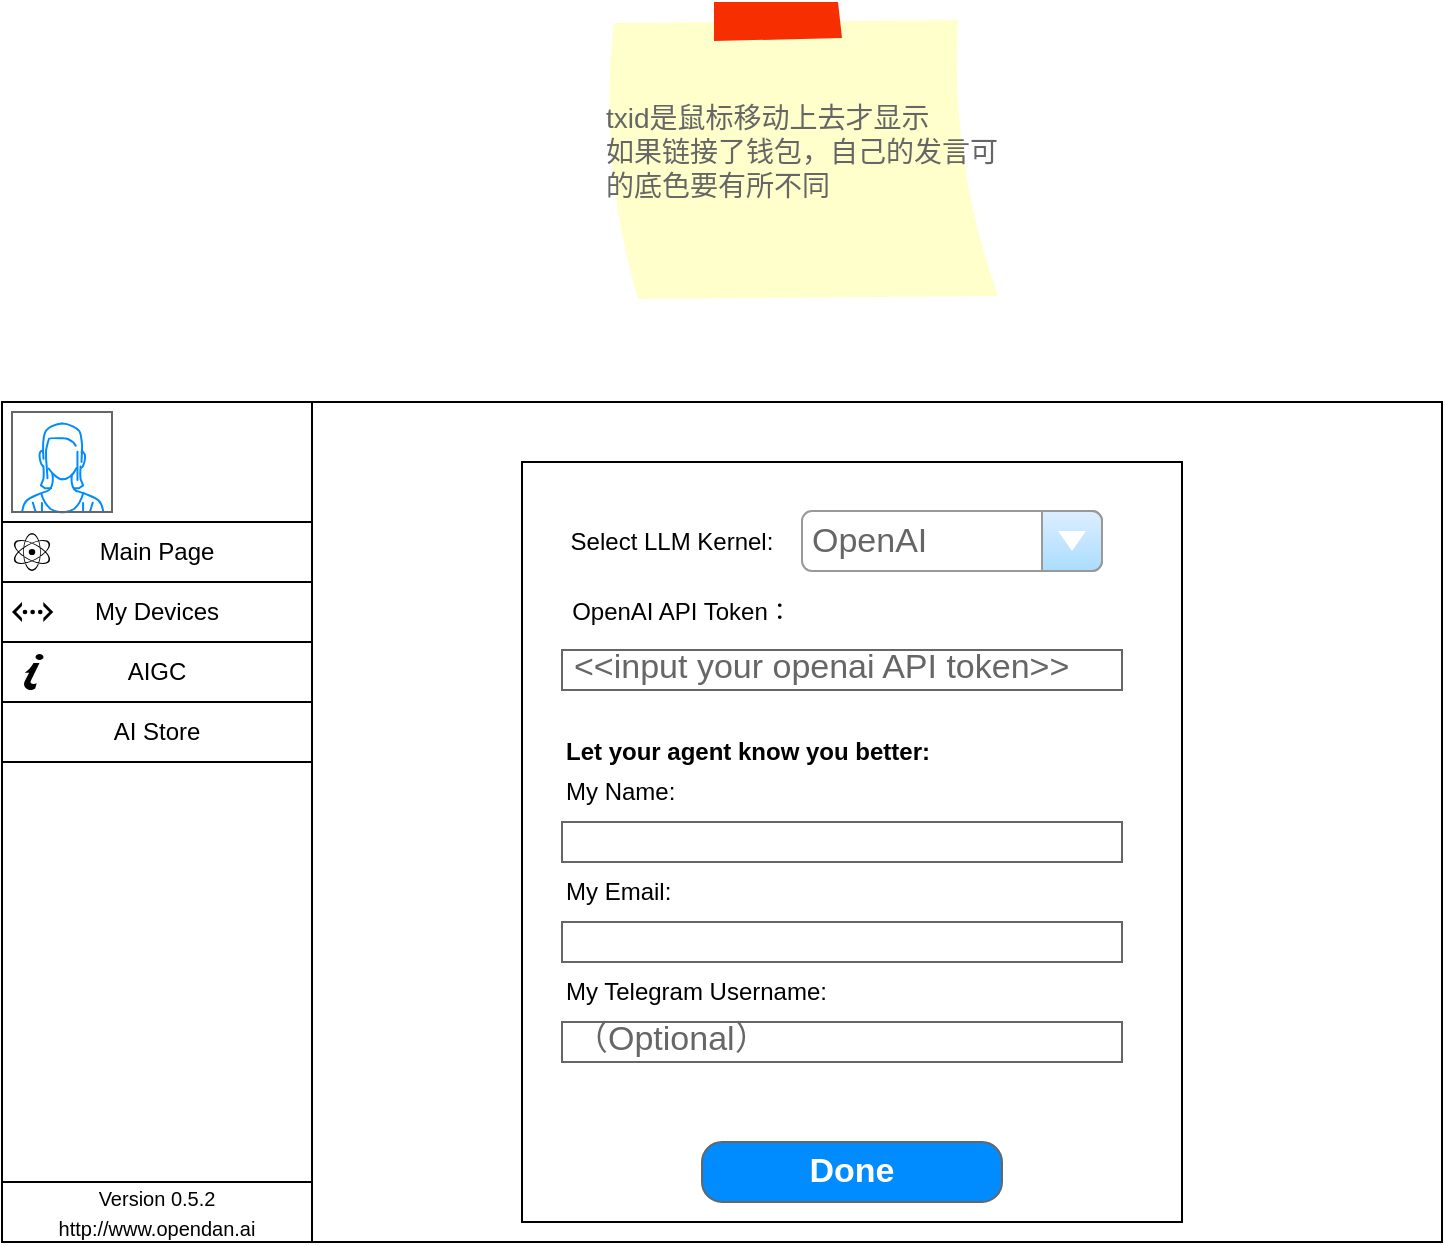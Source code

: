 <mxfile version="22.1.2" type="device" pages="8">
  <diagram name="Init" id="eZ0Fsh2vPRb0vo3J8o-a">
    <mxGraphModel dx="2046" dy="2268" grid="1" gridSize="10" guides="1" tooltips="1" connect="1" arrows="1" fold="1" page="1" pageScale="1" pageWidth="850" pageHeight="1100" math="0" shadow="0">
      <root>
        <mxCell id="0" />
        <mxCell id="1" parent="0" />
        <mxCell id="IzO59fDZ9m1edTcSyALi-20" value="" style="verticalLabelPosition=bottom;verticalAlign=top;html=1;shape=mxgraph.basic.rect;fillColor2=none;strokeWidth=1;size=20;indent=5;" parent="1" vertex="1">
          <mxGeometry x="195" y="90" width="565" height="420" as="geometry" />
        </mxCell>
        <mxCell id="KPRGaicIhTDQW55mVU-i-11" value="" style="rounded=0;whiteSpace=wrap;html=1;" parent="1" vertex="1">
          <mxGeometry x="300" y="120" width="330" height="380" as="geometry" />
        </mxCell>
        <mxCell id="IzO59fDZ9m1edTcSyALi-11" value="" style="rounded=0;whiteSpace=wrap;html=1;" parent="1" vertex="1">
          <mxGeometry x="40" y="90" width="155" height="60" as="geometry" />
        </mxCell>
        <mxCell id="IzO59fDZ9m1edTcSyALi-9" value="" style="verticalLabelPosition=bottom;shadow=0;dashed=0;align=center;html=1;verticalAlign=top;strokeWidth=1;shape=mxgraph.mockup.containers.userFemale;strokeColor=#666666;strokeColor2=#008cff;" parent="1" vertex="1">
          <mxGeometry x="45" y="95" width="50" height="50" as="geometry" />
        </mxCell>
        <mxCell id="IzO59fDZ9m1edTcSyALi-12" value="Main Page" style="rounded=0;whiteSpace=wrap;html=1;" parent="1" vertex="1">
          <mxGeometry x="40" y="150" width="155" height="30" as="geometry" />
        </mxCell>
        <mxCell id="IzO59fDZ9m1edTcSyALi-13" value="AIGC" style="rounded=0;whiteSpace=wrap;html=1;" parent="1" vertex="1">
          <mxGeometry x="40" y="210" width="155" height="30" as="geometry" />
        </mxCell>
        <mxCell id="IzO59fDZ9m1edTcSyALi-21" value="My Devices" style="rounded=0;whiteSpace=wrap;html=1;" parent="1" vertex="1">
          <mxGeometry x="40" y="180" width="155" height="30" as="geometry" />
        </mxCell>
        <mxCell id="IzO59fDZ9m1edTcSyALi-23" value="Select LLM Kernel:" style="text;html=1;strokeColor=none;fillColor=none;align=center;verticalAlign=middle;whiteSpace=wrap;rounded=0;" parent="1" vertex="1">
          <mxGeometry x="320" y="145" width="110" height="30" as="geometry" />
        </mxCell>
        <mxCell id="IzO59fDZ9m1edTcSyALi-24" value="Let your agent know you better:" style="text;html=1;strokeColor=none;fillColor=none;align=left;verticalAlign=middle;whiteSpace=wrap;rounded=0;fontStyle=1" parent="1" vertex="1">
          <mxGeometry x="320" y="250" width="200" height="30" as="geometry" />
        </mxCell>
        <mxCell id="IzO59fDZ9m1edTcSyALi-25" value="Done" style="strokeWidth=1;shadow=0;dashed=0;align=center;html=1;shape=mxgraph.mockup.buttons.button;strokeColor=#666666;fontColor=#ffffff;mainText=;buttonStyle=round;fontSize=17;fontStyle=1;fillColor=#008cff;whiteSpace=wrap;" parent="1" vertex="1">
          <mxGeometry x="390" y="460" width="150" height="30" as="geometry" />
        </mxCell>
        <mxCell id="IzO59fDZ9m1edTcSyALi-26" value="" style="rounded=0;whiteSpace=wrap;html=1;" parent="1" vertex="1">
          <mxGeometry x="40" y="240" width="155" height="270" as="geometry" />
        </mxCell>
        <mxCell id="IzO59fDZ9m1edTcSyALi-27" value="&lt;font style=&quot;font-size: 10px;&quot;&gt;Version 0.5.2&lt;br&gt;http://www.opendan.ai&lt;/font&gt;" style="rounded=0;whiteSpace=wrap;html=1;" parent="1" vertex="1">
          <mxGeometry x="40" y="480" width="155" height="30" as="geometry" />
        </mxCell>
        <mxCell id="IzO59fDZ9m1edTcSyALi-28" value="" style="shape=mxgraph.signs.science.nuclear_2;html=1;pointerEvents=1;fillColor=#000000;strokeColor=none;verticalLabelPosition=bottom;verticalAlign=top;align=center;sketch=0;" parent="1" vertex="1">
          <mxGeometry x="45" y="155.5" width="20" height="19" as="geometry" />
        </mxCell>
        <mxCell id="IzO59fDZ9m1edTcSyALi-31" value="" style="shape=mxgraph.signs.tech.ethernet;html=1;pointerEvents=1;fillColor=#000000;strokeColor=none;verticalLabelPosition=bottom;verticalAlign=top;align=center;sketch=0;" parent="1" vertex="1">
          <mxGeometry x="45" y="190" width="20.63" height="10" as="geometry" />
        </mxCell>
        <mxCell id="IzO59fDZ9m1edTcSyALi-32" value="" style="shape=mxgraph.signs.travel.information_2;html=1;pointerEvents=1;fillColor=#000000;strokeColor=none;verticalLabelPosition=bottom;verticalAlign=top;align=center;sketch=0;" parent="1" vertex="1">
          <mxGeometry x="49.9" y="216" width="10.84" height="18" as="geometry" />
        </mxCell>
        <mxCell id="l8k4_rfZMrNWla8Lv80Y-1" value="AI Store" style="rounded=0;whiteSpace=wrap;html=1;" parent="1" vertex="1">
          <mxGeometry x="40" y="240" width="155" height="30" as="geometry" />
        </mxCell>
        <mxCell id="KPRGaicIhTDQW55mVU-i-1" value="OpenAI" style="strokeWidth=1;shadow=0;dashed=0;align=center;html=1;shape=mxgraph.mockup.forms.comboBox;strokeColor=#999999;fillColor=#ddeeff;align=left;fillColor2=#aaddff;mainText=;fontColor=#666666;fontSize=17;spacingLeft=3;" parent="1" vertex="1">
          <mxGeometry x="440" y="144.5" width="150" height="30" as="geometry" />
        </mxCell>
        <mxCell id="KPRGaicIhTDQW55mVU-i-2" value="OpenAI API Token：" style="text;html=1;strokeColor=none;fillColor=none;align=center;verticalAlign=middle;whiteSpace=wrap;rounded=0;" parent="1" vertex="1">
          <mxGeometry x="320" y="180" width="120" height="30" as="geometry" />
        </mxCell>
        <mxCell id="KPRGaicIhTDQW55mVU-i-3" value="&amp;lt;&amp;lt;input your openai API token&amp;gt;&amp;gt;" style="strokeWidth=1;shadow=0;dashed=0;align=center;html=1;shape=mxgraph.mockup.text.textBox;fontColor=#666666;align=left;fontSize=17;spacingLeft=4;spacingTop=-3;whiteSpace=wrap;strokeColor=#666666;mainText=" parent="1" vertex="1">
          <mxGeometry x="320" y="214" width="280" height="20" as="geometry" />
        </mxCell>
        <mxCell id="KPRGaicIhTDQW55mVU-i-4" value="My Name:" style="text;html=1;strokeColor=none;fillColor=none;align=left;verticalAlign=middle;whiteSpace=wrap;rounded=0;" parent="1" vertex="1">
          <mxGeometry x="320" y="270" width="120" height="30" as="geometry" />
        </mxCell>
        <mxCell id="KPRGaicIhTDQW55mVU-i-5" value="" style="strokeWidth=1;shadow=0;dashed=0;align=center;html=1;shape=mxgraph.mockup.text.textBox;fontColor=#666666;align=left;fontSize=17;spacingLeft=4;spacingTop=-3;whiteSpace=wrap;strokeColor=#666666;mainText=" parent="1" vertex="1">
          <mxGeometry x="320" y="300" width="280" height="20" as="geometry" />
        </mxCell>
        <mxCell id="KPRGaicIhTDQW55mVU-i-7" value="My Email:" style="text;html=1;strokeColor=none;fillColor=none;align=left;verticalAlign=middle;whiteSpace=wrap;rounded=0;" parent="1" vertex="1">
          <mxGeometry x="320" y="320" width="120" height="30" as="geometry" />
        </mxCell>
        <mxCell id="KPRGaicIhTDQW55mVU-i-8" value="" style="strokeWidth=1;shadow=0;dashed=0;align=center;html=1;shape=mxgraph.mockup.text.textBox;fontColor=#666666;align=left;fontSize=17;spacingLeft=4;spacingTop=-3;whiteSpace=wrap;strokeColor=#666666;mainText=" parent="1" vertex="1">
          <mxGeometry x="320" y="350" width="280" height="20" as="geometry" />
        </mxCell>
        <mxCell id="KPRGaicIhTDQW55mVU-i-9" value="My Telegram Username:" style="text;html=1;strokeColor=none;fillColor=none;align=left;verticalAlign=middle;whiteSpace=wrap;rounded=0;" parent="1" vertex="1">
          <mxGeometry x="320" y="370" width="150" height="30" as="geometry" />
        </mxCell>
        <mxCell id="KPRGaicIhTDQW55mVU-i-10" value="（Optional）" style="strokeWidth=1;shadow=0;dashed=0;align=center;html=1;shape=mxgraph.mockup.text.textBox;fontColor=#666666;align=left;fontSize=17;spacingLeft=4;spacingTop=-3;whiteSpace=wrap;strokeColor=#666666;mainText=" parent="1" vertex="1">
          <mxGeometry x="320" y="400" width="280" height="20" as="geometry" />
        </mxCell>
        <mxCell id="QJbo11wnmIjzMhqgkEGm-1" value="txid是鼠标移动上去才显示&lt;br&gt;如果链接了钱包，自己的发言可的底色要有所不同" style="strokeWidth=1;shadow=0;dashed=0;align=left;html=1;shape=mxgraph.mockup.text.stickyNote2;fontColor=#666666;mainText=;fontSize=14;whiteSpace=wrap;fillColor=#ffffcc;strokeColor=#F62E00;" parent="1" vertex="1">
          <mxGeometry x="340" y="-110.0" width="200" height="150" as="geometry" />
        </mxCell>
      </root>
    </mxGraphModel>
  </diagram>
  <diagram id="BYP5jSDgWWDytgGHs8je" name="Page-7">
    <mxGraphModel dx="2044" dy="1167" grid="1" gridSize="10" guides="1" tooltips="1" connect="1" arrows="1" fold="1" page="1" pageScale="1" pageWidth="850" pageHeight="1100" math="0" shadow="0">
      <root>
        <mxCell id="0" />
        <mxCell id="1" parent="0" />
      </root>
    </mxGraphModel>
  </diagram>
  <diagram id="EX4l-TP_pYMqB1o-9Pjg" name="MainPage">
    <mxGraphModel dx="2044" dy="1167" grid="1" gridSize="10" guides="1" tooltips="1" connect="1" arrows="1" fold="1" page="1" pageScale="1" pageWidth="850" pageHeight="1100" math="0" shadow="0">
      <root>
        <mxCell id="0" />
        <mxCell id="1" parent="0" />
        <mxCell id="A7pxehO7BnMPWpYIlLSW-1" value="" style="verticalLabelPosition=bottom;verticalAlign=top;html=1;shape=mxgraph.basic.rect;fillColor2=none;strokeWidth=1;size=20;indent=5;" parent="1" vertex="1">
          <mxGeometry x="97.5" y="66" width="565" height="580" as="geometry" />
        </mxCell>
        <mxCell id="A7pxehO7BnMPWpYIlLSW-3" value="" style="whiteSpace=wrap;html=1;aspect=fixed;" parent="1" vertex="1">
          <mxGeometry x="127.5" y="231" width="80" height="80" as="geometry" />
        </mxCell>
        <mxCell id="A7pxehO7BnMPWpYIlLSW-2" value="" style="ellipse;whiteSpace=wrap;html=1;aspect=fixed;" parent="1" vertex="1">
          <mxGeometry x="142.5" y="201" width="50" height="50" as="geometry" />
        </mxCell>
        <mxCell id="A7pxehO7BnMPWpYIlLSW-4" value="" style="whiteSpace=wrap;html=1;aspect=fixed;" parent="1" vertex="1">
          <mxGeometry x="227.5" y="231" width="80" height="80" as="geometry" />
        </mxCell>
        <mxCell id="A7pxehO7BnMPWpYIlLSW-5" value="" style="ellipse;whiteSpace=wrap;html=1;aspect=fixed;" parent="1" vertex="1">
          <mxGeometry x="242.5" y="201" width="50" height="50" as="geometry" />
        </mxCell>
        <mxCell id="A7pxehO7BnMPWpYIlLSW-6" value="" style="whiteSpace=wrap;html=1;aspect=fixed;" parent="1" vertex="1">
          <mxGeometry x="327.5" y="231" width="80" height="80" as="geometry" />
        </mxCell>
        <mxCell id="A7pxehO7BnMPWpYIlLSW-7" value="" style="ellipse;whiteSpace=wrap;html=1;aspect=fixed;" parent="1" vertex="1">
          <mxGeometry x="342.5" y="201" width="50" height="50" as="geometry" />
        </mxCell>
        <mxCell id="A7pxehO7BnMPWpYIlLSW-8" value="" style="whiteSpace=wrap;html=1;aspect=fixed;" parent="1" vertex="1">
          <mxGeometry x="422.5" y="231" width="80" height="80" as="geometry" />
        </mxCell>
        <mxCell id="A7pxehO7BnMPWpYIlLSW-9" value="" style="ellipse;whiteSpace=wrap;html=1;aspect=fixed;" parent="1" vertex="1">
          <mxGeometry x="437.5" y="201" width="50" height="50" as="geometry" />
        </mxCell>
        <mxCell id="A7pxehO7BnMPWpYIlLSW-10" value="" style="whiteSpace=wrap;html=1;aspect=fixed;" parent="1" vertex="1">
          <mxGeometry x="517.5" y="231" width="80" height="80" as="geometry" />
        </mxCell>
        <mxCell id="A7pxehO7BnMPWpYIlLSW-11" value="" style="ellipse;whiteSpace=wrap;html=1;aspect=fixed;" parent="1" vertex="1">
          <mxGeometry x="532.5" y="201" width="50" height="50" as="geometry" />
        </mxCell>
        <mxCell id="A7pxehO7BnMPWpYIlLSW-12" value="My Agents:" style="text;html=1;strokeColor=none;fillColor=none;align=center;verticalAlign=middle;whiteSpace=wrap;rounded=0;" parent="1" vertex="1">
          <mxGeometry x="117.5" y="171" width="70" height="30" as="geometry" />
        </mxCell>
        <mxCell id="A7pxehO7BnMPWpYIlLSW-17" value="" style="verticalLabelPosition=bottom;verticalAlign=top;html=1;shadow=0;dashed=0;strokeWidth=1;shape=mxgraph.android.quickscroll3;dy=0.5;fillColor=#33b5e5;strokeColor=#66D5F5;rotation=90;" parent="1" vertex="1">
          <mxGeometry x="380.5" y="66" width="6" height="520" as="geometry" />
        </mxCell>
        <mxCell id="A7pxehO7BnMPWpYIlLSW-19" value="" style="shape=cross;whiteSpace=wrap;html=1;" parent="1" vertex="1">
          <mxGeometry x="610.5" y="175" width="20" height="20" as="geometry" />
        </mxCell>
        <mxCell id="A7pxehO7BnMPWpYIlLSW-20" value="System Stauts" style="rounded=1;whiteSpace=wrap;html=1;" parent="1" vertex="1">
          <mxGeometry x="120" y="80" width="520" height="80" as="geometry" />
        </mxCell>
        <mxCell id="38aqMLvnZxr78S6UhFXi-2" value="" style="rounded=1;whiteSpace=wrap;html=1;" parent="1" vertex="1">
          <mxGeometry x="127.5" y="740" width="497" height="240" as="geometry" />
        </mxCell>
        <mxCell id="38aqMLvnZxr78S6UhFXi-3" value="Agent Detials:" style="text;html=1;strokeColor=none;fillColor=none;align=center;verticalAlign=middle;whiteSpace=wrap;rounded=0;" parent="1" vertex="1">
          <mxGeometry x="298.5" y="750" width="139" height="30" as="geometry" />
        </mxCell>
        <mxCell id="38aqMLvnZxr78S6UhFXi-4" value="My Knowledge Base:" style="text;html=1;strokeColor=none;fillColor=none;align=center;verticalAlign=middle;whiteSpace=wrap;rounded=0;" parent="1" vertex="1">
          <mxGeometry x="117.5" y="330" width="132.5" height="30" as="geometry" />
        </mxCell>
        <mxCell id="38aqMLvnZxr78S6UhFXi-6" value="Logs/Command Line" style="text;html=1;strokeColor=none;fillColor=none;align=center;verticalAlign=middle;whiteSpace=wrap;rounded=0;" parent="1" vertex="1">
          <mxGeometry x="117.5" y="570" width="122.5" height="30" as="geometry" />
        </mxCell>
        <mxCell id="0Z58B_YgUAABuKnZxCUR-1" value="考虑手机上也能很好的排版" style="text;html=1;strokeColor=none;fillColor=none;align=center;verticalAlign=middle;whiteSpace=wrap;rounded=0;" parent="1" vertex="1">
          <mxGeometry x="120" y="10" width="170" height="30" as="geometry" />
        </mxCell>
      </root>
    </mxGraphModel>
  </diagram>
  <diagram id="x4dUm2vkSZsrNgmtw8U3" name="Devices">
    <mxGraphModel dx="2060" dy="1183" grid="1" gridSize="10" guides="1" tooltips="1" connect="1" arrows="1" fold="1" page="1" pageScale="1" pageWidth="850" pageHeight="1100" math="0" shadow="0">
      <root>
        <mxCell id="0" />
        <mxCell id="1" parent="0" />
        <mxCell id="nG_j26PwBAeOLUIgazIM-1" value="" style="verticalLabelPosition=bottom;verticalAlign=top;html=1;shape=mxgraph.basic.rect;fillColor2=none;strokeWidth=1;size=20;indent=5;" parent="1" vertex="1">
          <mxGeometry x="130" y="80" width="565" height="580" as="geometry" />
        </mxCell>
      </root>
    </mxGraphModel>
  </diagram>
  <diagram id="5KzlG5ec7zi2r4DX32yK" name="AIGC">
    <mxGraphModel dx="2060" dy="1183" grid="1" gridSize="10" guides="1" tooltips="1" connect="1" arrows="1" fold="1" page="1" pageScale="1" pageWidth="850" pageHeight="1100" math="0" shadow="0">
      <root>
        <mxCell id="0" />
        <mxCell id="1" parent="0" />
      </root>
    </mxGraphModel>
  </diagram>
  <diagram id="qqyI6l9TxLyHAeHWymlS" name="AI Store">
    <mxGraphModel dx="2060" dy="1183" grid="1" gridSize="10" guides="1" tooltips="1" connect="1" arrows="1" fold="1" page="1" pageScale="1" pageWidth="850" pageHeight="1100" math="0" shadow="0">
      <root>
        <mxCell id="0" />
        <mxCell id="1" parent="0" />
      </root>
    </mxGraphModel>
  </diagram>
  <diagram id="Ciim1NHN4Naa5ApvUPtR" name="Installer">
    <mxGraphModel dx="2060" dy="1183" grid="1" gridSize="10" guides="1" tooltips="1" connect="1" arrows="1" fold="1" page="1" pageScale="1" pageWidth="850" pageHeight="1100" math="0" shadow="0">
      <root>
        <mxCell id="0" />
        <mxCell id="1" parent="0" />
        <mxCell id="FmPABlgk4qzodYUfAUSF-2" value="" style="rounded=0;whiteSpace=wrap;html=1;" vertex="1" parent="1">
          <mxGeometry x="140" y="30" width="600" height="430" as="geometry" />
        </mxCell>
        <mxCell id="FmPABlgk4qzodYUfAUSF-3" value="myai folder:" style="text;html=1;strokeColor=none;fillColor=none;align=center;verticalAlign=middle;whiteSpace=wrap;rounded=0;" vertex="1" parent="1">
          <mxGeometry x="150" y="230" width="90" height="30" as="geometry" />
        </mxCell>
        <mxCell id="FmPABlgk4qzodYUfAUSF-4" value="Line 1" style="strokeWidth=1;shadow=0;dashed=0;align=center;html=1;shape=mxgraph.mockup.text.textBox;fontColor=#666666;align=left;fontSize=17;spacingLeft=4;spacingTop=-3;whiteSpace=wrap;strokeColor=#666666;mainText=" vertex="1" parent="1">
          <mxGeometry x="240" y="230" width="390" height="30" as="geometry" />
        </mxCell>
        <mxCell id="FmPABlgk4qzodYUfAUSF-5" value="Choose" style="strokeWidth=1;shadow=0;dashed=0;align=center;html=1;shape=mxgraph.mockup.buttons.button;strokeColor=#666666;fontColor=#ffffff;mainText=;buttonStyle=round;fontSize=17;fontStyle=1;fillColor=#008cff;whiteSpace=wrap;" vertex="1" parent="1">
          <mxGeometry x="640" y="225" width="70" height="40" as="geometry" />
        </mxCell>
        <mxCell id="FmPABlgk4qzodYUfAUSF-7" value="Install OpenDAN Desktop" style="strokeWidth=1;shadow=0;dashed=0;align=center;html=1;shape=mxgraph.mockup.buttons.button;strokeColor=#666666;fontColor=#ffffff;mainText=;buttonStyle=round;fontSize=17;fontStyle=1;fillColor=#008cff;whiteSpace=wrap;" vertex="1" parent="1">
          <mxGeometry x="310" y="320" width="240" height="60" as="geometry" />
        </mxCell>
        <mxCell id="FmPABlgk4qzodYUfAUSF-8" value="Welcome to OpenDAN,Your personal AIOS" style="text;html=1;strokeColor=none;fillColor=none;align=center;verticalAlign=middle;whiteSpace=wrap;rounded=0;fontSize=18;" vertex="1" parent="1">
          <mxGeometry x="315" y="80" width="230" height="100" as="geometry" />
        </mxCell>
        <mxCell id="FmPABlgk4qzodYUfAUSF-9" value="Agree OpenDAN Desktop User Agreements" style="strokeWidth=1;shadow=0;dashed=0;align=center;html=1;shape=mxgraph.mockup.forms.rrect;rSize=0;fillColor=#eeeeee;strokeColor=#999999;gradientColor=#cccccc;align=left;spacingLeft=4;fontSize=17;fontColor=#666666;labelPosition=right;" vertex="1" parent="1">
          <mxGeometry x="240" y="280" width="15" height="15" as="geometry" />
        </mxCell>
        <mxCell id="FmPABlgk4qzodYUfAUSF-12" value="OpenDAN Desktop version -.5.2, build 2023-11-21&lt;br&gt;copyright, opendan.ai" style="text;html=1;strokeColor=none;fillColor=none;align=center;verticalAlign=middle;whiteSpace=wrap;rounded=0;" vertex="1" parent="1">
          <mxGeometry x="292.5" y="400" width="285" height="30" as="geometry" />
        </mxCell>
        <mxCell id="FmPABlgk4qzodYUfAUSF-13" value="OpenDAN Repo" style="shape=rectangle;strokeColor=none;fillColor=none;linkText=;fontSize=17;fontColor=#0000ff;fontStyle=4;html=1;align=center;" vertex="1" parent="1">
          <mxGeometry x="230" y="195" width="150" height="30" as="geometry" />
        </mxCell>
        <mxCell id="FmPABlgk4qzodYUfAUSF-14" value="OpenDAN DAO Page" style="shape=rectangle;strokeColor=none;fillColor=none;linkText=;fontSize=17;fontColor=#0000ff;fontStyle=4;html=1;align=center;" vertex="1" parent="1">
          <mxGeometry x="390" y="195" width="150" height="30" as="geometry" />
        </mxCell>
        <mxCell id="FmPABlgk4qzodYUfAUSF-15" value="" style="rounded=0;whiteSpace=wrap;html=1;" vertex="1" parent="1">
          <mxGeometry x="135" y="490" width="600" height="430" as="geometry" />
        </mxCell>
        <mxCell id="FmPABlgk4qzodYUfAUSF-16" value="It was detected that you have installed OpenDan desktop, &lt;br&gt;You Want:" style="text;html=1;strokeColor=none;fillColor=none;align=left;verticalAlign=middle;whiteSpace=wrap;rounded=0;fontSize=18;" vertex="1" parent="1">
          <mxGeometry x="170" y="520" width="540" height="100" as="geometry" />
        </mxCell>
        <mxCell id="FmPABlgk4qzodYUfAUSF-18" value="Upgrade to lastest version (0.5.3)" style="shape=ellipse;fillColor=#eeeeee;strokeColor=#999999;gradientColor=#cccccc;html=1;align=left;spacingLeft=4;fontSize=17;fontColor=#666666;labelPosition=right;shadow=0;" vertex="1" parent="1">
          <mxGeometry x="200" y="630" width="15" height="15" as="geometry" />
        </mxCell>
        <mxCell id="FmPABlgk4qzodYUfAUSF-19" value="Installed: 0.5.2,build 2023-11-20" style="text;html=1;strokeColor=none;fillColor=none;align=left;verticalAlign=middle;whiteSpace=wrap;rounded=0;" vertex="1" parent="1">
          <mxGeometry x="220" y="651" width="225" height="30" as="geometry" />
        </mxCell>
        <mxCell id="FmPABlgk4qzodYUfAUSF-20" value="Uninstall OpenDAN Desktop" style="shape=ellipse;fillColor=#eeeeee;strokeColor=#999999;gradientColor=#cccccc;html=1;align=left;spacingLeft=4;fontSize=17;fontColor=#666666;labelPosition=right;shadow=0;" vertex="1" parent="1">
          <mxGeometry x="200" y="697.5" width="15" height="15" as="geometry" />
        </mxCell>
        <mxCell id="FmPABlgk4qzodYUfAUSF-21" value="Next &amp;gt;" style="strokeWidth=1;shadow=0;dashed=0;align=center;html=1;shape=mxgraph.mockup.buttons.button;strokeColor=#666666;fontColor=#ffffff;mainText=;buttonStyle=round;fontSize=17;fontStyle=1;fillColor=#008cff;whiteSpace=wrap;" vertex="1" parent="1">
          <mxGeometry x="560" y="830" width="150" height="60" as="geometry" />
        </mxCell>
        <mxCell id="FmPABlgk4qzodYUfAUSF-22" value="End" style="strokeWidth=1;shadow=0;dashed=0;align=center;html=1;shape=mxgraph.mockup.buttons.button;strokeColor=#666666;fontColor=#ffffff;mainText=;buttonStyle=round;fontSize=17;fontStyle=1;fillColor=#008cff;whiteSpace=wrap;" vertex="1" parent="1">
          <mxGeometry x="395" y="830" width="150" height="60" as="geometry" />
        </mxCell>
        <mxCell id="FmPABlgk4qzodYUfAUSF-23" value="Open OpenDAN Dashboard" style="shape=ellipse;fillColor=#eeeeee;strokeColor=#999999;gradientColor=#cccccc;html=1;align=left;spacingLeft=4;fontSize=17;fontColor=#666666;labelPosition=right;shadow=0;" vertex="1" parent="1">
          <mxGeometry x="200" y="770" width="15" height="15" as="geometry" />
        </mxCell>
      </root>
    </mxGraphModel>
  </diagram>
  <diagram id="9AFQ6fG7RFuY1HQPowbr" name="Page-8">
    <mxGraphModel dx="2060" dy="1183" grid="1" gridSize="10" guides="1" tooltips="1" connect="1" arrows="1" fold="1" page="1" pageScale="1" pageWidth="850" pageHeight="1100" math="0" shadow="0">
      <root>
        <mxCell id="0" />
        <mxCell id="1" parent="0" />
        <mxCell id="qMw550HFtHv31uHCh_Ot-1" value="" style="rounded=0;whiteSpace=wrap;html=1;" vertex="1" parent="1">
          <mxGeometry x="125" y="50" width="600" height="560" as="geometry" />
        </mxCell>
        <mxCell id="qMw550HFtHv31uHCh_Ot-3" value="Cancel" style="strokeWidth=1;shadow=0;dashed=0;align=center;html=1;shape=mxgraph.mockup.buttons.button;strokeColor=#666666;fontColor=#ffffff;mainText=;buttonStyle=round;fontSize=17;fontStyle=1;fillColor=#008cff;whiteSpace=wrap;" vertex="1" parent="1">
          <mxGeometry x="360" y="525" width="150" height="50" as="geometry" />
        </mxCell>
        <mxCell id="qMw550HFtHv31uHCh_Ot-5" value="" style="verticalLabelPosition=bottom;shadow=0;dashed=0;align=center;html=1;verticalAlign=top;strokeWidth=1;shape=mxgraph.mockup.misc.loading_circle_2;pointerEvents=1" vertex="1" parent="1">
          <mxGeometry x="370" y="130" width="90" height="90" as="geometry" />
        </mxCell>
        <mxCell id="qMw550HFtHv31uHCh_Ot-6" value="OpenDan is under installation:" style="text;html=1;strokeColor=none;fillColor=none;align=center;verticalAlign=middle;whiteSpace=wrap;rounded=0;fontSize=14;" vertex="1" parent="1">
          <mxGeometry x="325" y="80" width="180" height="30" as="geometry" />
        </mxCell>
        <mxCell id="qMw550HFtHv31uHCh_Ot-7" value="Downloading Docker Desktop..." style="text;html=1;strokeColor=none;fillColor=none;align=center;verticalAlign=middle;whiteSpace=wrap;rounded=0;" vertex="1" parent="1">
          <mxGeometry x="325" y="240" width="180" height="30" as="geometry" />
        </mxCell>
        <mxCell id="qMw550HFtHv31uHCh_Ot-8" value="&lt;div&gt;pull paios/aios:latest&lt;/div&gt;&lt;div&gt;latest: Pulling from paios/aios&lt;/div&gt;&lt;div&gt;167b8a53ca45: Pull complete&lt;/div&gt;&lt;div&gt;b47a222d28fa: Pull complete&lt;/div&gt;&lt;div&gt;debce5f9f3a9: Pull complete&lt;/div&gt;&lt;div&gt;1d7ca7cd2e06: Pull complete&lt;/div&gt;&lt;div&gt;ff3119008f58: Pull complete&lt;/div&gt;&lt;div&gt;e8095daf0d45: Pull complete&lt;/div&gt;&lt;div&gt;b4b0db24b9ac: Pull complete&lt;/div&gt;&lt;div&gt;523ae3638d56: Pull complete&lt;/div&gt;&lt;div&gt;f2ca933e415e: Pull complete&lt;/div&gt;&lt;div&gt;de960695cab1: Pull complete&lt;/div&gt;&lt;div&gt;38ecf7d7393e: Pull complete&lt;/div&gt;&lt;div&gt;8e5a02f4b43c: Pull complete&lt;/div&gt;&lt;div&gt;d7342576c4f6: Pull complete&lt;/div&gt;&lt;div&gt;a8d55de6e218: Pull complete&lt;/div&gt;&lt;div&gt;&lt;br&gt;&lt;/div&gt;" style="text;spacingTop=-5;whiteSpace=wrap;html=1;align=left;fontSize=12;fontFamily=Helvetica;fillColor=none;strokeColor=none;shadow=0;glass=0;portConstraintRotation=0;container=1;" vertex="1" parent="1">
          <mxGeometry x="180" y="280" width="510" height="230" as="geometry" />
        </mxCell>
        <mxCell id="qMw550HFtHv31uHCh_Ot-9" value="" style="rounded=0;whiteSpace=wrap;html=1;" vertex="1" parent="1">
          <mxGeometry x="125" y="630" width="600" height="330" as="geometry" />
        </mxCell>
        <mxCell id="qMw550HFtHv31uHCh_Ot-10" value="Open Dashboard(5)" style="strokeWidth=1;shadow=0;dashed=0;align=center;html=1;shape=mxgraph.mockup.buttons.button;strokeColor=#666666;fontColor=#ffffff;mainText=;buttonStyle=round;fontSize=17;fontStyle=1;fillColor=#008cff;whiteSpace=wrap;" vertex="1" parent="1">
          <mxGeometry x="335" y="870" width="180" height="50" as="geometry" />
        </mxCell>
        <mxCell id="qMw550HFtHv31uHCh_Ot-13" value="Successful installation!" style="text;html=1;strokeColor=none;fillColor=none;align=center;verticalAlign=middle;whiteSpace=wrap;rounded=0;fontSize=14;" vertex="1" parent="1">
          <mxGeometry x="330" y="650" width="180" height="30" as="geometry" />
        </mxCell>
        <mxCell id="qMw550HFtHv31uHCh_Ot-15" value="" style="verticalLabelPosition=bottom;verticalAlign=top;html=1;shape=mxgraph.basic.tick;fillColor=#66FF66;" vertex="1" parent="1">
          <mxGeometry x="376" y="690" width="98" height="100" as="geometry" />
        </mxCell>
        <mxCell id="qMw550HFtHv31uHCh_Ot-16" value="OpenDAN&amp;nbsp; is running on your Computer" style="text;html=1;strokeColor=none;fillColor=none;align=center;verticalAlign=middle;whiteSpace=wrap;rounded=0;" vertex="1" parent="1">
          <mxGeometry x="283" y="830" width="264" height="30" as="geometry" />
        </mxCell>
        <mxCell id="qMw550HFtHv31uHCh_Ot-22" value="" style="rounded=0;whiteSpace=wrap;html=1;" vertex="1" parent="1">
          <mxGeometry x="125" y="990" width="600" height="560" as="geometry" />
        </mxCell>
        <mxCell id="qMw550HFtHv31uHCh_Ot-23" value="Close" style="strokeWidth=1;shadow=0;dashed=0;align=center;html=1;shape=mxgraph.mockup.buttons.button;strokeColor=#666666;fontColor=#ffffff;mainText=;buttonStyle=round;fontSize=17;fontStyle=1;fillColor=#008cff;whiteSpace=wrap;" vertex="1" parent="1">
          <mxGeometry x="355" y="1480" width="150" height="50" as="geometry" />
        </mxCell>
        <mxCell id="qMw550HFtHv31uHCh_Ot-25" value="Installation failed" style="text;html=1;strokeColor=none;fillColor=none;align=center;verticalAlign=middle;whiteSpace=wrap;rounded=0;fontSize=14;fontColor=#ff0a0a;" vertex="1" parent="1">
          <mxGeometry x="325" y="1020" width="180" height="30" as="geometry" />
        </mxCell>
        <mxCell id="qMw550HFtHv31uHCh_Ot-26" value="Download Docker Desktop failed!" style="text;html=1;strokeColor=none;fillColor=none;align=center;verticalAlign=middle;whiteSpace=wrap;rounded=0;" vertex="1" parent="1">
          <mxGeometry x="330" y="1180" width="180" height="30" as="geometry" />
        </mxCell>
        <mxCell id="qMw550HFtHv31uHCh_Ot-27" value="&lt;div&gt;pull paios/aios:latest&lt;/div&gt;&lt;div&gt;latest: Pulling from paios/aios&lt;/div&gt;&lt;div&gt;167b8a53ca45: Pull complete&lt;/div&gt;&lt;div&gt;b47a222d28fa: Pull complete&lt;/div&gt;&lt;div&gt;debce5f9f3a9: Pull complete&lt;/div&gt;&lt;div&gt;1d7ca7cd2e06: Pull complete&lt;/div&gt;&lt;div&gt;ff3119008f58: Pull complete&lt;/div&gt;&lt;div&gt;e8095daf0d45: Pull complete&lt;/div&gt;&lt;div&gt;b4b0db24b9ac: Pull complete&lt;/div&gt;&lt;div&gt;523ae3638d56: Pull complete&lt;/div&gt;&lt;div&gt;f2ca933e415e: Pull complete&lt;/div&gt;&lt;div&gt;de960695cab1: Pull complete&lt;/div&gt;&lt;div&gt;38ecf7d7393e: Pull complete&lt;/div&gt;&lt;div&gt;8e5a02f4b43c: Pull complete&lt;/div&gt;&lt;div&gt;d7342576c4f6: Pull complete&lt;/div&gt;&lt;div&gt;a8d55de6e218: Pull complete&lt;/div&gt;&lt;div&gt;&lt;br&gt;&lt;/div&gt;" style="text;spacingTop=-5;whiteSpace=wrap;html=1;align=left;fontSize=12;fontFamily=Helvetica;fillColor=none;strokeColor=none;shadow=0;glass=0;portConstraintRotation=0;container=1;" vertex="1" parent="1">
          <mxGeometry x="180" y="1220" width="510" height="230" as="geometry" />
        </mxCell>
        <mxCell id="qMw550HFtHv31uHCh_Ot-29" value="" style="shadow=0;dashed=0;html=1;strokeColor=none;fillColor=#EF8F21;labelPosition=center;verticalLabelPosition=bottom;verticalAlign=top;align=center;outlineConnect=0;shape=mxgraph.veeam.failed;" vertex="1" parent="1">
          <mxGeometry x="365" y="1060" width="100" height="100" as="geometry" />
        </mxCell>
        <mxCell id="qMw550HFtHv31uHCh_Ot-30" value="" style="rounded=0;whiteSpace=wrap;html=1;" vertex="1" parent="1">
          <mxGeometry x="125" y="1570" width="600" height="330" as="geometry" />
        </mxCell>
        <mxCell id="qMw550HFtHv31uHCh_Ot-31" value="Uninstall" style="strokeWidth=1;shadow=0;dashed=0;align=center;html=1;shape=mxgraph.mockup.buttons.button;strokeColor=#666666;fontColor=#ffffff;mainText=;buttonStyle=round;fontSize=17;fontStyle=1;fillColor=#008cff;whiteSpace=wrap;" vertex="1" parent="1">
          <mxGeometry x="325" y="1815" width="180" height="50" as="geometry" />
        </mxCell>
        <mxCell id="qMw550HFtHv31uHCh_Ot-32" value="Are you sure you want to uninstall the OpenDan desktop?" style="text;html=1;strokeColor=none;fillColor=none;align=center;verticalAlign=middle;whiteSpace=wrap;rounded=0;fontSize=14;" vertex="1" parent="1">
          <mxGeometry x="250" y="1590" width="380" height="30" as="geometry" />
        </mxCell>
        <mxCell id="qMw550HFtHv31uHCh_Ot-35" value="" style="verticalLabelPosition=bottom;html=1;verticalAlign=top;strokeWidth=2;shape=mxgraph.lean_mapping.inventory_box;" vertex="1" parent="1">
          <mxGeometry x="376" y="1640" width="100" height="90" as="geometry" />
        </mxCell>
        <mxCell id="qMw550HFtHv31uHCh_Ot-37" value="Keep my personal data" style="strokeWidth=1;shadow=0;dashed=0;align=center;html=1;shape=mxgraph.mockup.forms.rrect;rSize=0;fillColor=#eeeeee;strokeColor=#999999;gradientColor=#cccccc;align=left;spacingLeft=4;fontSize=17;fontColor=#666666;labelPosition=right;" vertex="1" parent="1">
          <mxGeometry x="325" y="1780" width="15" height="15" as="geometry" />
        </mxCell>
        <mxCell id="qMw550HFtHv31uHCh_Ot-40" value="Note: The docker service will not be unloaded" style="text;html=1;strokeColor=none;fillColor=none;align=center;verticalAlign=middle;whiteSpace=wrap;rounded=0;" vertex="1" parent="1">
          <mxGeometry x="236.5" y="1865" width="367" height="30" as="geometry" />
        </mxCell>
      </root>
    </mxGraphModel>
  </diagram>
</mxfile>
